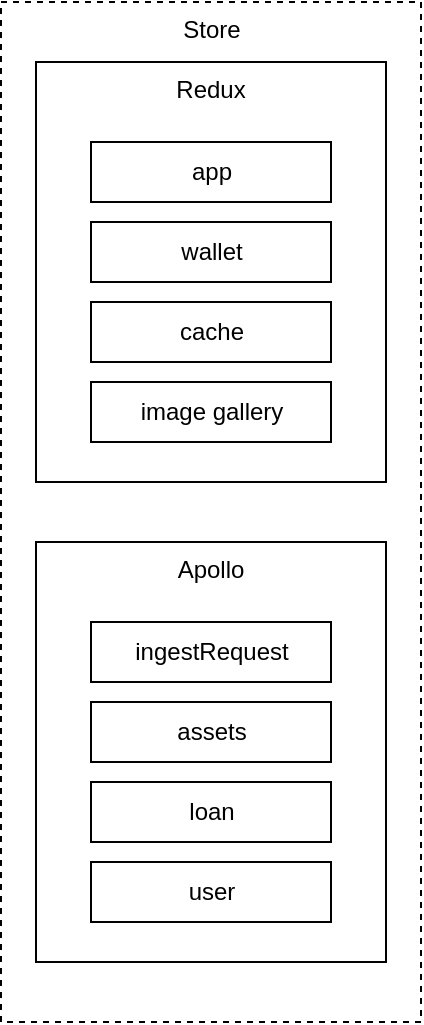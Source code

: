 <mxfile version="22.0.4" type="github">
  <diagram name="Page-1" id="Tt-KPcgtr2JWbifeF5cb">
    <mxGraphModel dx="796" dy="509" grid="1" gridSize="10" guides="1" tooltips="1" connect="1" arrows="1" fold="1" page="1" pageScale="1" pageWidth="850" pageHeight="1100" math="0" shadow="0">
      <root>
        <mxCell id="0" />
        <mxCell id="1" parent="0" />
        <mxCell id="qGfRDHBIiTX8xyTDxI7H-10" value="Store" style="rounded=0;whiteSpace=wrap;html=1;verticalAlign=top;dashed=1;" vertex="1" parent="1">
          <mxGeometry x="352.5" y="120" width="210" height="510" as="geometry" />
        </mxCell>
        <mxCell id="qGfRDHBIiTX8xyTDxI7H-5" value="Redux" style="rounded=0;whiteSpace=wrap;html=1;verticalAlign=top;" vertex="1" parent="1">
          <mxGeometry x="370" y="150" width="175" height="210" as="geometry" />
        </mxCell>
        <mxCell id="qGfRDHBIiTX8xyTDxI7H-3" value="app" style="rounded=0;whiteSpace=wrap;html=1;" vertex="1" parent="1">
          <mxGeometry x="397.5" y="190" width="120" height="30" as="geometry" />
        </mxCell>
        <mxCell id="qGfRDHBIiTX8xyTDxI7H-4" value="wallet" style="rounded=0;whiteSpace=wrap;html=1;" vertex="1" parent="1">
          <mxGeometry x="397.5" y="230" width="120" height="30" as="geometry" />
        </mxCell>
        <mxCell id="qGfRDHBIiTX8xyTDxI7H-8" value="cache" style="rounded=0;whiteSpace=wrap;html=1;" vertex="1" parent="1">
          <mxGeometry x="397.5" y="270" width="120" height="30" as="geometry" />
        </mxCell>
        <mxCell id="qGfRDHBIiTX8xyTDxI7H-9" value="image gallery" style="rounded=0;whiteSpace=wrap;html=1;" vertex="1" parent="1">
          <mxGeometry x="397.5" y="310" width="120" height="30" as="geometry" />
        </mxCell>
        <mxCell id="qGfRDHBIiTX8xyTDxI7H-11" value="Apollo" style="rounded=0;whiteSpace=wrap;html=1;verticalAlign=top;" vertex="1" parent="1">
          <mxGeometry x="370" y="390" width="175" height="210" as="geometry" />
        </mxCell>
        <mxCell id="qGfRDHBIiTX8xyTDxI7H-12" value="ingestRequest" style="rounded=0;whiteSpace=wrap;html=1;" vertex="1" parent="1">
          <mxGeometry x="397.5" y="430" width="120" height="30" as="geometry" />
        </mxCell>
        <mxCell id="qGfRDHBIiTX8xyTDxI7H-13" value="assets" style="rounded=0;whiteSpace=wrap;html=1;" vertex="1" parent="1">
          <mxGeometry x="397.5" y="470" width="120" height="30" as="geometry" />
        </mxCell>
        <mxCell id="qGfRDHBIiTX8xyTDxI7H-14" value="loan" style="rounded=0;whiteSpace=wrap;html=1;" vertex="1" parent="1">
          <mxGeometry x="397.5" y="510" width="120" height="30" as="geometry" />
        </mxCell>
        <mxCell id="qGfRDHBIiTX8xyTDxI7H-15" value="user" style="rounded=0;whiteSpace=wrap;html=1;" vertex="1" parent="1">
          <mxGeometry x="397.5" y="550" width="120" height="30" as="geometry" />
        </mxCell>
      </root>
    </mxGraphModel>
  </diagram>
</mxfile>
